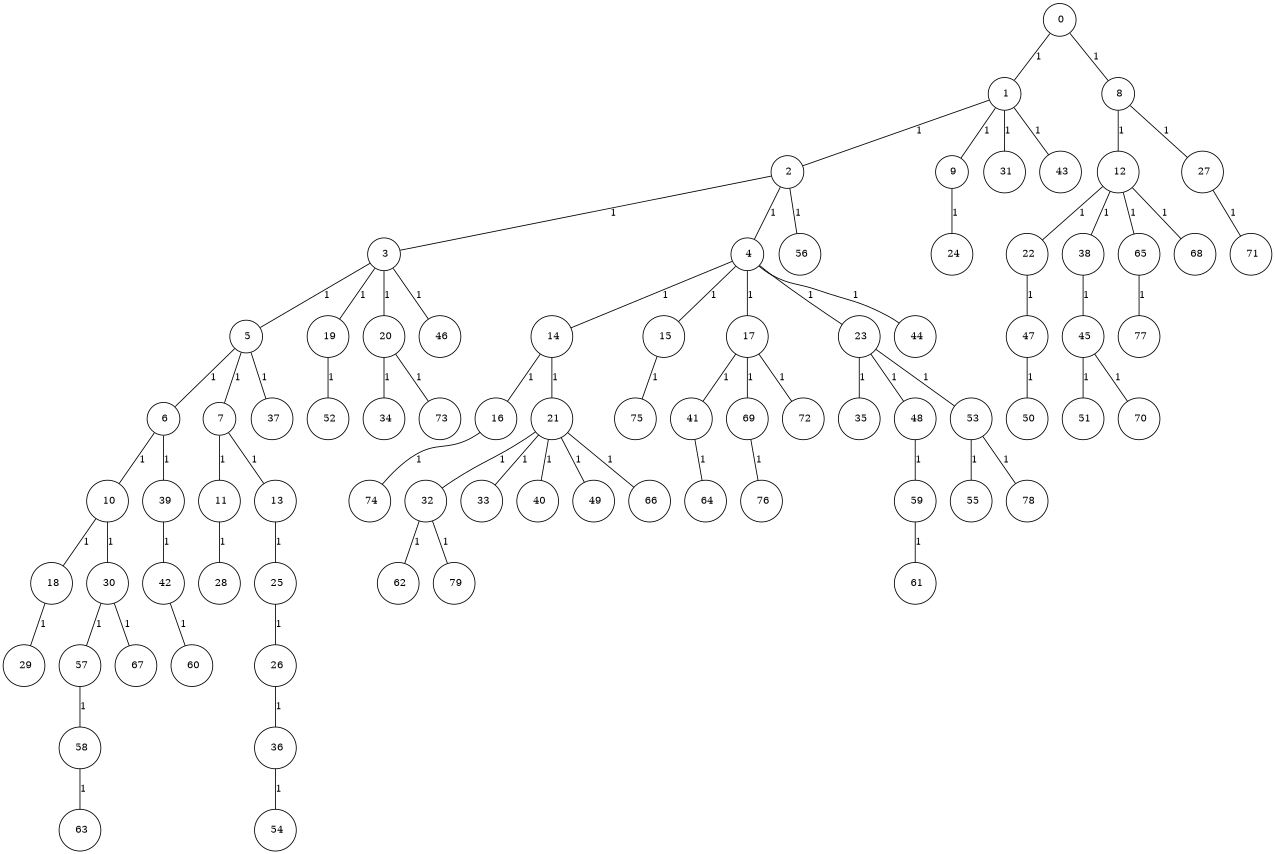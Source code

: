 graph G {
size="8.5,11;"
ratio = "expand;"
fixedsize="true;"
overlap="scale;"
node[shape=circle,width=.12,hight=.12,fontsize=12]
edge[fontsize=12]

0[label=" 0" color=black, pos="2.9016361,0.61092082!"];
1[label=" 1" color=black, pos="2.7050044,2.8236793!"];
2[label=" 2" color=black, pos="2.2681652,0.36998285!"];
3[label=" 3" color=black, pos="1.7804783,2.5421923!"];
4[label=" 4" color=black, pos="1.561309,0.43455054!"];
5[label=" 5" color=black, pos="0.10425642,2.2328064!"];
6[label=" 6" color=black, pos="0.30738833,1.2903348!"];
7[label=" 7" color=black, pos="1.7245604,0.43191282!"];
8[label=" 8" color=black, pos="2.0945568,0.10031299!"];
9[label=" 9" color=black, pos="1.2338241,0.1519531!"];
10[label=" 10" color=black, pos="1.7228084,1.8498908!"];
11[label=" 11" color=black, pos="2.0065561,2.3408601!"];
12[label=" 12" color=black, pos="0.98424217,0.74814961!"];
13[label=" 13" color=black, pos="1.6394383,2.1466461!"];
14[label=" 14" color=black, pos="2.6325611,1.0920406!"];
15[label=" 15" color=black, pos="0.42009479,2.9833179!"];
16[label=" 16" color=black, pos="2.5667871,1.3142128!"];
17[label=" 17" color=black, pos="0.0076232031,2.3026004!"];
18[label=" 18" color=black, pos="1.9881019,1.2337182!"];
19[label=" 19" color=black, pos="2.5445744,0.56252308!"];
20[label=" 20" color=black, pos="1.349989,1.6173151!"];
21[label=" 21" color=black, pos="2.2916287,1.9362538!"];
22[label=" 22" color=black, pos="2.2009422,0.2813113!"];
23[label=" 23" color=black, pos="0.55224787,0.13568863!"];
24[label=" 24" color=black, pos="0.34826018,0.91964609!"];
25[label=" 25" color=black, pos="0.91606737,2.086315!"];
26[label=" 26" color=black, pos="1.3747377,2.8988272!"];
27[label=" 27" color=black, pos="0.8946115,1.4481286!"];
28[label=" 28" color=black, pos="1.772023,0.23402773!"];
29[label=" 29" color=black, pos="1.829405,0.98784151!"];
30[label=" 30" color=black, pos="0.198576,2.6513842!"];
31[label=" 31" color=black, pos="0.53378205,0.86985881!"];
32[label=" 32" color=black, pos="0.23697431,2.2379256!"];
33[label=" 33" color=black, pos="2.0117514,2.0572109!"];
34[label=" 34" color=black, pos="0.64427373,2.3058012!"];
35[label=" 35" color=black, pos="0.41738842,1.7834857!"];
36[label=" 36" color=black, pos="2.8193736,0.25306309!"];
37[label=" 37" color=black, pos="1.187795,0.67912584!"];
38[label=" 38" color=black, pos="2.5100574,2.1371949!"];
39[label=" 39" color=black, pos="2.1175829,2.9258817!"];
40[label=" 40" color=black, pos="2.7965586,0.50759893!"];
41[label=" 41" color=black, pos="1.4880478,2.194799!"];
42[label=" 42" color=black, pos="0.52084797,1.6712068!"];
43[label=" 43" color=black, pos="0.25453001,2.1276478!"];
44[label=" 44" color=black, pos="2.4722059,0.72268217!"];
45[label=" 45" color=black, pos="1.6216155,2.0463719!"];
46[label=" 46" color=black, pos="2.7323181,2.1755123!"];
47[label=" 47" color=black, pos="2.1906205,0.20445827!"];
48[label=" 48" color=black, pos="1.2652012,2.795489!"];
49[label=" 49" color=black, pos="2.276867,1.8855706!"];
50[label=" 50" color=black, pos="1.4908882,2.7359514!"];
51[label=" 51" color=black, pos="1.0114699,1.8193218!"];
52[label=" 52" color=black, pos="2.2443101,1.1436768!"];
53[label=" 53" color=black, pos="1.943812,2.9975984!"];
54[label=" 54" color=black, pos="2.3736156,2.5260311!"];
55[label=" 55" color=black, pos="2.2745047,2.5514151!"];
56[label=" 56" color=black, pos="0.44254657,2.292955!"];
57[label=" 57" color=black, pos="2.3371921,0.51712864!"];
58[label=" 58" color=black, pos="0.73530306,2.5734985!"];
59[label=" 59" color=black, pos="0.11667923,0.23044887!"];
60[label=" 60" color=black, pos="1.9348243,1.2269148!"];
61[label=" 61" color=black, pos="0.56417446,2.5547663!"];
62[label=" 62" color=black, pos="2.3976239,1.5020261!"];
63[label=" 63" color=black, pos="1.8112868,0.21183448!"];
64[label=" 64" color=black, pos="1.4003452,1.973247!"];
65[label=" 65" color=black, pos="2.6833151,1.5656176!"];
66[label=" 66" color=black, pos="1.7434557,1.1653911!"];
67[label=" 67" color=black, pos="2.5319364,2.2211242!"];
68[label=" 68" color=black, pos="1.7699657,0.34539694!"];
69[label=" 69" color=black, pos="0.67255219,2.2719302!"];
70[label=" 70" color=black, pos="0.98096069,1.7423046!"];
71[label=" 71" color=black, pos="1.8273975,0.046080846!"];
72[label=" 72" color=black, pos="0.4589286,1.96528!"];
73[label=" 73" color=black, pos="2.5097035,0.56086185!"];
74[label=" 74" color=black, pos="0.6700137,0.113294!"];
75[label=" 75" color=black, pos="2.122093,1.6687108!"];
76[label=" 76" color=black, pos="2.7824572,0.2261989!"];
77[label=" 77" color=black, pos="1.914271,2.5251854!"];
78[label=" 78" color=black, pos="0.2720854,2.6874792!"];
79[label=" 79" color=black, pos="1.2216292,0.32722555!"];
0--1[label="1"]
0--8[label="1"]
1--2[label="1"]
1--9[label="1"]
1--31[label="1"]
1--43[label="1"]
2--3[label="1"]
2--4[label="1"]
2--56[label="1"]
3--5[label="1"]
3--19[label="1"]
3--20[label="1"]
3--46[label="1"]
4--14[label="1"]
4--15[label="1"]
4--17[label="1"]
4--23[label="1"]
4--44[label="1"]
5--6[label="1"]
5--7[label="1"]
5--37[label="1"]
6--10[label="1"]
6--39[label="1"]
7--11[label="1"]
7--13[label="1"]
8--12[label="1"]
8--27[label="1"]
9--24[label="1"]
10--18[label="1"]
10--30[label="1"]
11--28[label="1"]
12--22[label="1"]
12--38[label="1"]
12--65[label="1"]
12--68[label="1"]
13--25[label="1"]
14--16[label="1"]
14--21[label="1"]
15--75[label="1"]
16--74[label="1"]
17--41[label="1"]
17--69[label="1"]
17--72[label="1"]
18--29[label="1"]
19--52[label="1"]
20--34[label="1"]
20--73[label="1"]
21--32[label="1"]
21--33[label="1"]
21--40[label="1"]
21--49[label="1"]
21--66[label="1"]
22--47[label="1"]
23--35[label="1"]
23--48[label="1"]
23--53[label="1"]
25--26[label="1"]
26--36[label="1"]
27--71[label="1"]
30--57[label="1"]
30--67[label="1"]
32--62[label="1"]
32--79[label="1"]
36--54[label="1"]
38--45[label="1"]
39--42[label="1"]
41--64[label="1"]
42--60[label="1"]
45--51[label="1"]
45--70[label="1"]
47--50[label="1"]
48--59[label="1"]
53--55[label="1"]
53--78[label="1"]
57--58[label="1"]
58--63[label="1"]
59--61[label="1"]
65--77[label="1"]
69--76[label="1"]

}
